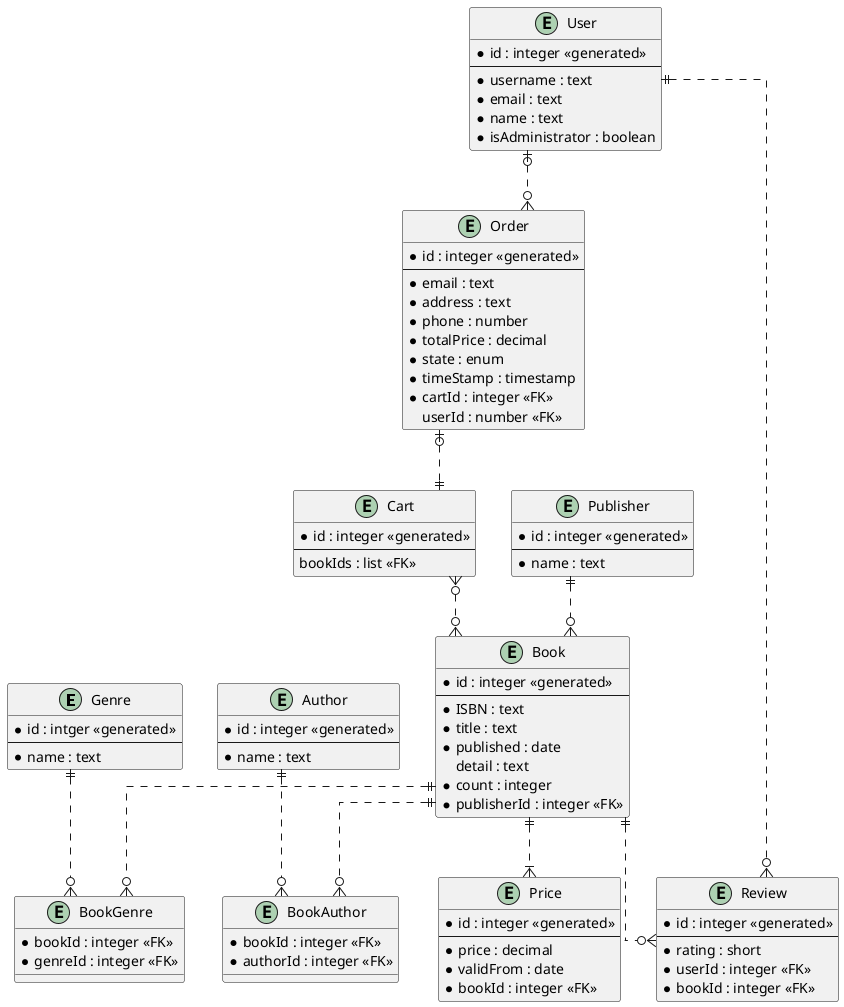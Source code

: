 @startuml
skinparam linetype ortho

Entity Genre {
 * id : intger <<generated>>
 --
 * name : text
}

Entity Author {
 * id : integer <<generated>>
 --
 * name : text
}

Entity Publisher {
 * id : integer <<generated>>
 --
 * name : text
}

Entity Book {
 * id : integer <<generated>>
 --
 * ISBN : text
 * title : text
 * published : date
 detail : text
 * count : integer
 * publisherId : integer <<FK>>
}

Entity BookGenre {
 * bookId : integer <<FK>>
 * genreId : integer <<FK>>
}

Entity BookAuthor {
 * bookId : integer <<FK>>
 * authorId : integer <<FK>>
}

Entity Price {
 * id : integer <<generated>>
 --
 * price : decimal
 * validFrom : date
 * bookId : integer <<FK>>
}

Entity Cart {
 * id : integer <<generated>>
 --
 bookIds : list <<FK>>
}

Entity Order {
 * id : integer <<generated>>
 --
 * email : text
 * address : text
 * phone : number
 * totalPrice : decimal
 * state : enum
 * timeStamp : timestamp
 * cartId : integer <<FK>>
 userId : number <<FK>>
}

Entity User {
 * id : integer <<generated>>
 --
 * username : text
 * email : text
 * name : text
 * isAdministrator : boolean
}

Entity Review {
 * id : integer <<generated>>
 --
 * rating : short
 * userId : integer <<FK>>
 * bookId : integer <<FK>>
}

Genre ||..o{ BookGenre
Book ||..o{ BookGenre
Publisher ||..o{ Book
Author ||..o{ BookAuthor
Book ||..o{ BookAuthor
Book ||..|{ Price
Cart }o..o{ Book
Order |o..|| Cart
User |o..o{ Order
User ||..o{ Review
Book ||..o{ Review
@enduml